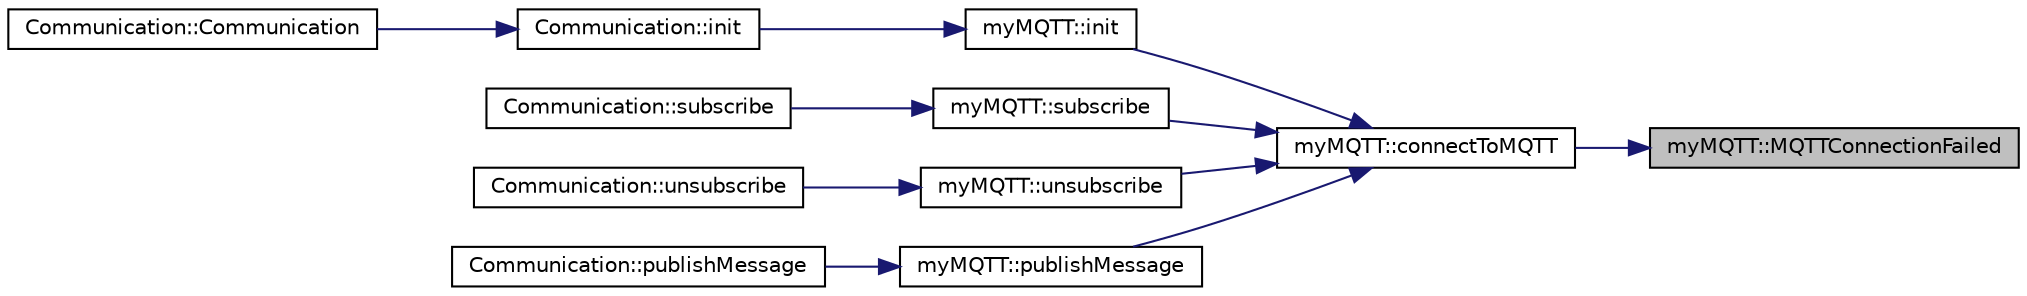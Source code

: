 digraph "myMQTT::MQTTConnectionFailed"
{
 // LATEX_PDF_SIZE
  edge [fontname="Helvetica",fontsize="10",labelfontname="Helvetica",labelfontsize="10"];
  node [fontname="Helvetica",fontsize="10",shape=record];
  rankdir="RL";
  Node40 [label="myMQTT::MQTTConnectionFailed",height=0.2,width=0.4,color="black", fillcolor="grey75", style="filled", fontcolor="black",tooltip="Writes Error-Message about MQTT connection."];
  Node40 -> Node41 [dir="back",color="midnightblue",fontsize="10",style="solid",fontname="Helvetica"];
  Node41 [label="myMQTT::connectToMQTT",height=0.2,width=0.4,color="black", fillcolor="white", style="filled",URL="$classmy_m_q_t_t.html#a6d495c08a06513954b95d961f0595959",tooltip="Connects to the MQTT-server."];
  Node41 -> Node42 [dir="back",color="midnightblue",fontsize="10",style="solid",fontname="Helvetica"];
  Node42 [label="myMQTT::init",height=0.2,width=0.4,color="black", fillcolor="white", style="filled",URL="$classmy_m_q_t_t.html#a5f19e4308e3dc2d748291d3ca1cd9228",tooltip=" "];
  Node42 -> Node43 [dir="back",color="midnightblue",fontsize="10",style="solid",fontname="Helvetica"];
  Node43 [label="Communication::init",height=0.2,width=0.4,color="black", fillcolor="white", style="filled",URL="$class_communication.html#aa526fb8aa735ea4457dc56d1f0a4fe00",tooltip="Initializes the Hard- and Software for WLAN and MQTT-Connection."];
  Node43 -> Node44 [dir="back",color="midnightblue",fontsize="10",style="solid",fontname="Helvetica"];
  Node44 [label="Communication::Communication",height=0.2,width=0.4,color="black", fillcolor="white", style="filled",URL="$class_communication.html#ab88eb4c3af7925175dc96a1781da7437",tooltip="Construct a new Communication object."];
  Node41 -> Node45 [dir="back",color="midnightblue",fontsize="10",style="solid",fontname="Helvetica"];
  Node45 [label="myMQTT::subscribe",height=0.2,width=0.4,color="black", fillcolor="white", style="filled",URL="$classmy_m_q_t_t.html#a55566e23e8705bf3390b6f8209cbd9a1",tooltip="subsribes to MQTT topic on Server"];
  Node45 -> Node46 [dir="back",color="midnightblue",fontsize="10",style="solid",fontname="Helvetica"];
  Node46 [label="Communication::subscribe",height=0.2,width=0.4,color="black", fillcolor="white", style="filled",URL="$class_communication.html#ae7600b9fe0f1249effde2852e8101593",tooltip="subsribes to MQTT topic on Server"];
  Node41 -> Node47 [dir="back",color="midnightblue",fontsize="10",style="solid",fontname="Helvetica"];
  Node47 [label="myMQTT::unsubscribe",height=0.2,width=0.4,color="black", fillcolor="white", style="filled",URL="$classmy_m_q_t_t.html#a215cee06699f991dd068e92e302563a5",tooltip="unsubsribes from MQTT topic on Server"];
  Node47 -> Node48 [dir="back",color="midnightblue",fontsize="10",style="solid",fontname="Helvetica"];
  Node48 [label="Communication::unsubscribe",height=0.2,width=0.4,color="black", fillcolor="white", style="filled",URL="$class_communication.html#a6be65dea68cf039e41df2986386dac61",tooltip="unsubsribes from MQTT topic on Server"];
  Node41 -> Node49 [dir="back",color="midnightblue",fontsize="10",style="solid",fontname="Helvetica"];
  Node49 [label="myMQTT::publishMessage",height=0.2,width=0.4,color="black", fillcolor="white", style="filled",URL="$classmy_m_q_t_t.html#ae15c915d8f868cc4cf5505c20f3d9816",tooltip="handles outgoing MQTT messages to Server"];
  Node49 -> Node50 [dir="back",color="midnightblue",fontsize="10",style="solid",fontname="Helvetica"];
  Node50 [label="Communication::publishMessage",height=0.2,width=0.4,color="black", fillcolor="white", style="filled",URL="$class_communication.html#aa59e118e1ed15e911ae2534274ab2e58",tooltip="handles outgoing MQTT messages to Server"];
}
